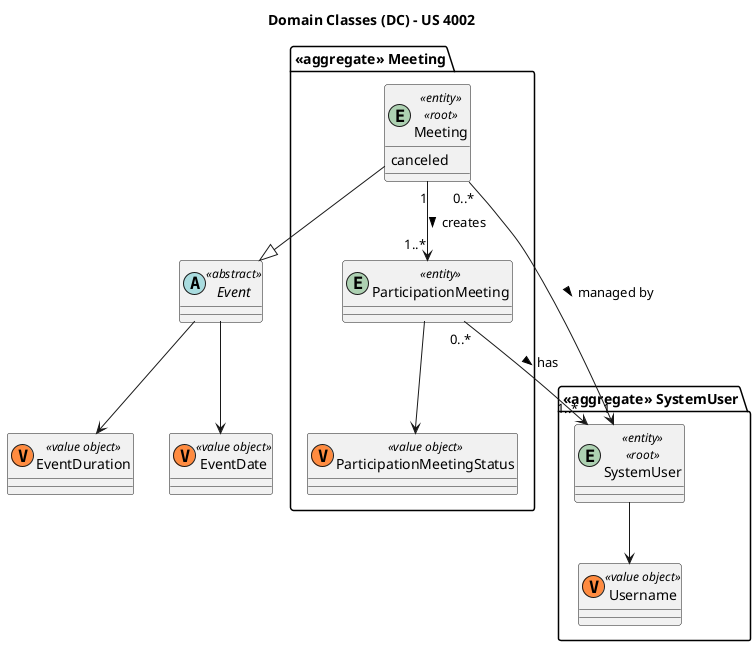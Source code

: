 @startuml
top to bottom direction

title Domain Classes (DC) - US 4002

'Meeting
package "<<aggregate>> Meeting" {
    entity Meeting <<entity>> <<root>> {
        canceled
    }
    entity ParticipationMeeting <<entity>>
    class ParticipationMeetingStatus <<(V, #FF8B40) value object>>

}

'Event
abstract Event <<abstract>>
class EventDuration <<(V, #FF8B40) value object>>
class EventDate <<(V, #FF8B40) value object>>

'SystemUser
package "<<aggregate>> SystemUser" {
    entity SystemUser <<entity>> <<root>> {}
    class Username <<(V, #FF8B40) value object>>
}

SystemUser --> Username

Meeting --|> Event
Meeting "1" --> "1..*" ParticipationMeeting : creates >
Meeting "0..*" --> "1" SystemUser : managed by >

ParticipationMeeting -down-> ParticipationMeetingStatus
ParticipationMeeting "0..*" --> "1..*" SystemUser : has >

Event -down-> EventDuration
Event -down-> EventDate

@enduml